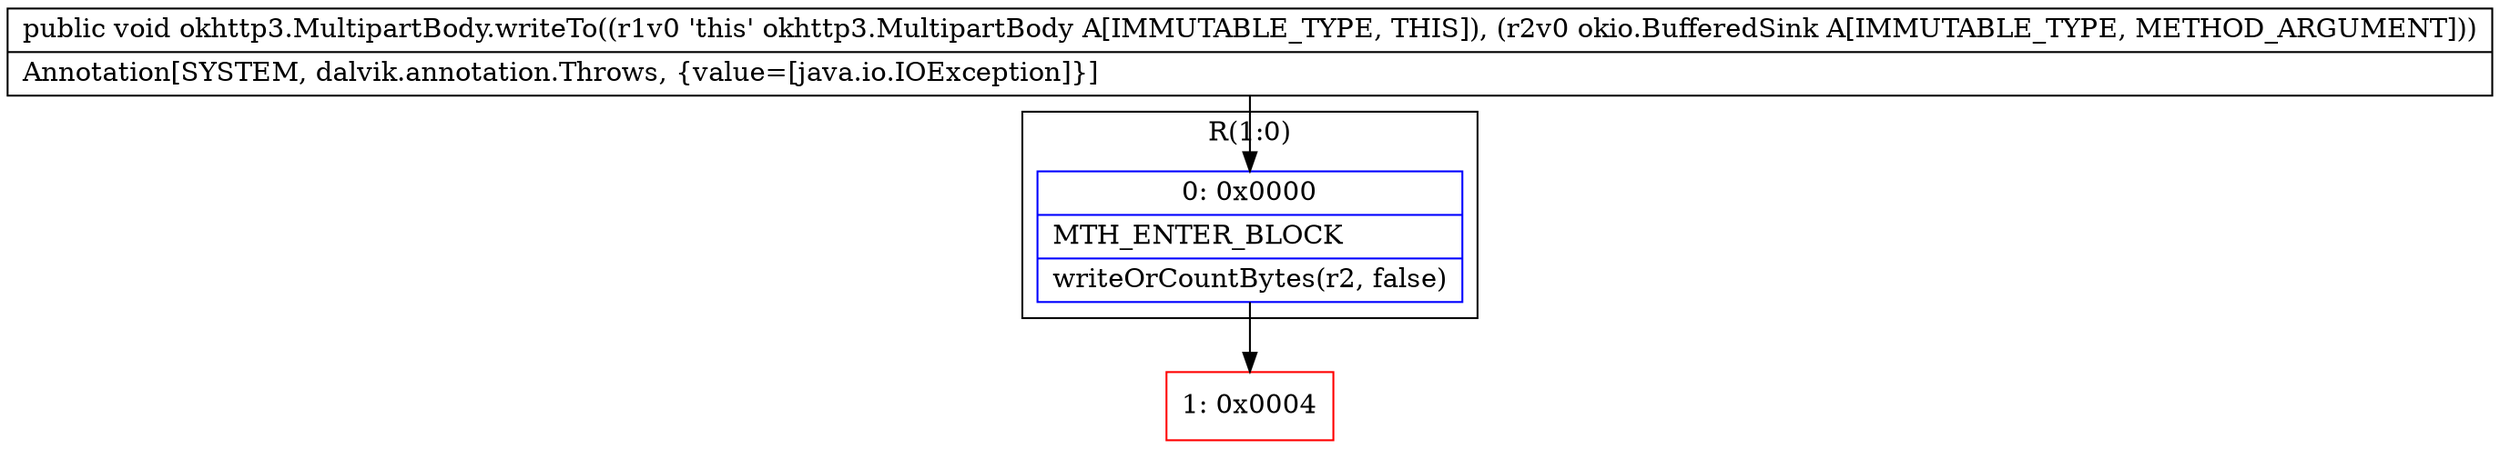 digraph "CFG forokhttp3.MultipartBody.writeTo(Lokio\/BufferedSink;)V" {
subgraph cluster_Region_992920756 {
label = "R(1:0)";
node [shape=record,color=blue];
Node_0 [shape=record,label="{0\:\ 0x0000|MTH_ENTER_BLOCK\l|writeOrCountBytes(r2, false)\l}"];
}
Node_1 [shape=record,color=red,label="{1\:\ 0x0004}"];
MethodNode[shape=record,label="{public void okhttp3.MultipartBody.writeTo((r1v0 'this' okhttp3.MultipartBody A[IMMUTABLE_TYPE, THIS]), (r2v0 okio.BufferedSink A[IMMUTABLE_TYPE, METHOD_ARGUMENT]))  | Annotation[SYSTEM, dalvik.annotation.Throws, \{value=[java.io.IOException]\}]\l}"];
MethodNode -> Node_0;
Node_0 -> Node_1;
}

